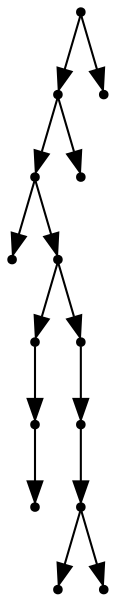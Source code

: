 digraph {
  14 [shape=point];
  12 [shape=point];
  10 [shape=point];
  0 [shape=point];
  9 [shape=point];
  3 [shape=point];
  2 [shape=point];
  1 [shape=point];
  8 [shape=point];
  7 [shape=point];
  6 [shape=point];
  4 [shape=point];
  5 [shape=point];
  11 [shape=point];
  13 [shape=point];
14 -> 12;
12 -> 10;
10 -> 0;
10 -> 9;
9 -> 3;
3 -> 2;
2 -> 1;
9 -> 8;
8 -> 7;
7 -> 6;
6 -> 4;
6 -> 5;
12 -> 11;
14 -> 13;
}
